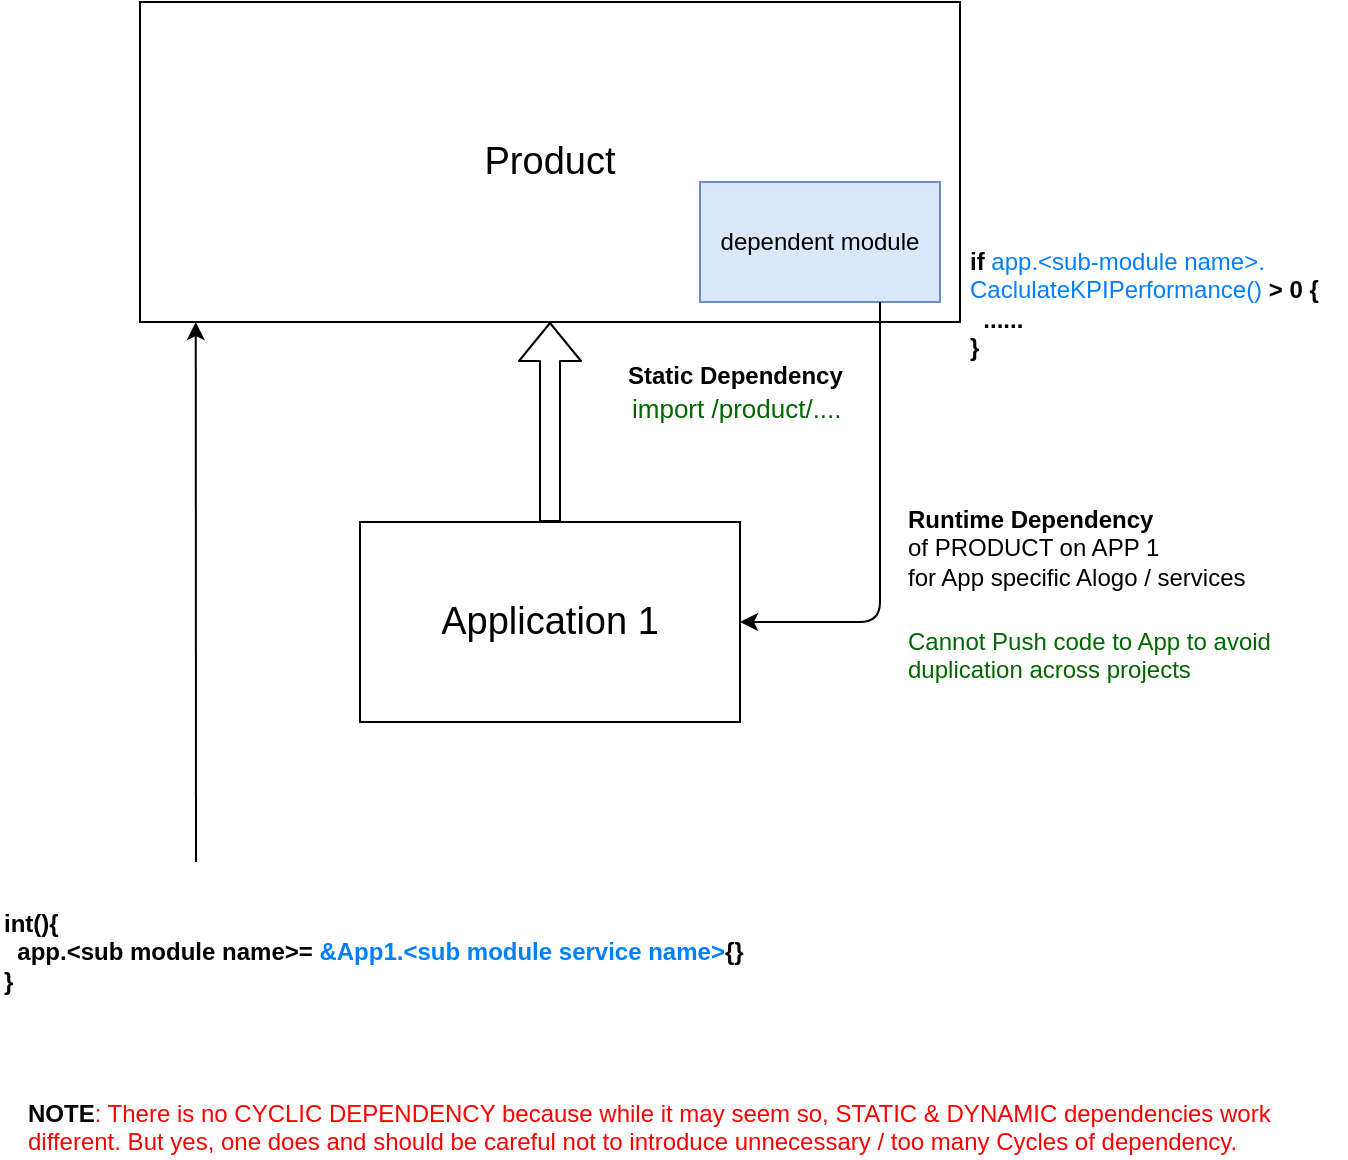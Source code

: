 <mxfile version="11.2.5" type="device" pages="1"><diagram id="PWyd0Hm_BUs4BNd7jXwh" name="Page-1"><mxGraphModel dx="1422" dy="824" grid="1" gridSize="10" guides="1" tooltips="1" connect="1" arrows="1" fold="1" page="1" pageScale="1" pageWidth="827" pageHeight="1169" math="0" shadow="0"><root><mxCell id="0"/><mxCell id="1" parent="0"/><mxCell id="CxO5hSf8pLYDomC7OVqy-2" value="&lt;font style=&quot;font-size: 19px&quot;&gt;Product&lt;/font&gt;" style="rounded=0;whiteSpace=wrap;html=1;fillColor=none;" vertex="1" parent="1"><mxGeometry x="170" y="60" width="410" height="160" as="geometry"/></mxCell><mxCell id="CxO5hSf8pLYDomC7OVqy-3" value="&lt;font style=&quot;font-size: 19px&quot;&gt;Application 1&lt;br&gt;&lt;/font&gt;" style="rounded=0;whiteSpace=wrap;html=1;fillColor=none;" vertex="1" parent="1"><mxGeometry x="280" y="320" width="190" height="100" as="geometry"/></mxCell><mxCell id="CxO5hSf8pLYDomC7OVqy-4" value="" style="shape=flexArrow;endArrow=classic;html=1;entryX=0.5;entryY=1;entryDx=0;entryDy=0;" edge="1" parent="1" source="CxO5hSf8pLYDomC7OVqy-3" target="CxO5hSf8pLYDomC7OVqy-2"><mxGeometry width="50" height="50" relative="1" as="geometry"><mxPoint x="280" y="490" as="sourcePoint"/><mxPoint x="330" y="440" as="targetPoint"/></mxGeometry></mxCell><mxCell id="CxO5hSf8pLYDomC7OVqy-5" value="&lt;font color=&quot;#006600&quot; style=&quot;font-size: 13px&quot;&gt;import /product/....&lt;/font&gt;" style="text;html=1;resizable=0;points=[];autosize=1;align=left;verticalAlign=top;spacingTop=-4;" vertex="1" parent="1"><mxGeometry x="414" y="253" width="120" height="20" as="geometry"/></mxCell><mxCell id="CxO5hSf8pLYDomC7OVqy-6" value="dependent module" style="rounded=0;whiteSpace=wrap;html=1;fillColor=#dae8fc;strokeColor=#6c8ebf;" vertex="1" parent="1"><mxGeometry x="450" y="150" width="120" height="60" as="geometry"/></mxCell><mxCell id="CxO5hSf8pLYDomC7OVqy-7" value="" style="endArrow=none;html=1;exitX=1;exitY=0.5;exitDx=0;exitDy=0;entryX=0.75;entryY=1;entryDx=0;entryDy=0;startArrow=classic;startFill=1;endFill=0;" edge="1" parent="1" source="CxO5hSf8pLYDomC7OVqy-3" target="CxO5hSf8pLYDomC7OVqy-6"><mxGeometry width="50" height="50" relative="1" as="geometry"><mxPoint x="180" y="490" as="sourcePoint"/><mxPoint x="230" y="440" as="targetPoint"/><Array as="points"><mxPoint x="540" y="370"/></Array></mxGeometry></mxCell><mxCell id="CxO5hSf8pLYDomC7OVqy-8" value="&lt;b&gt;Runtime Dependency &lt;/b&gt;&lt;br&gt;of PRODUCT on APP 1&lt;br&gt;for App specific Alogo / services" style="text;html=1;resizable=0;points=[];autosize=1;align=left;verticalAlign=top;spacingTop=-4;" vertex="1" parent="1"><mxGeometry x="552" y="309" width="190" height="40" as="geometry"/></mxCell><mxCell id="CxO5hSf8pLYDomC7OVqy-9" value="&lt;b&gt;if &lt;/b&gt;&lt;font color=&quot;#007fff&quot;&gt;app.&amp;lt;sub-module name&amp;gt;.&lt;br&gt;CaclulateKPIPerformance() &lt;/font&gt;&lt;b&gt;&amp;gt; 0 {&lt;/b&gt;&lt;br&gt;&lt;b&gt;&amp;nbsp; ......&lt;/b&gt;&lt;br&gt;&lt;b&gt;}&lt;/b&gt;" style="text;html=1;resizable=0;points=[];autosize=1;align=left;verticalAlign=top;spacingTop=-4;" vertex="1" parent="1"><mxGeometry x="583" y="180" width="190" height="60" as="geometry"/></mxCell><mxCell id="CxO5hSf8pLYDomC7OVqy-10" value="&lt;b&gt;int(){&lt;br&gt;&amp;nbsp; app.&amp;lt;sub module name&amp;gt;= &lt;font color=&quot;#007fff&quot;&gt;&amp;amp;App1.&amp;lt;sub module service name&amp;gt;&lt;/font&gt;{}&lt;br&gt;}&lt;br&gt;&lt;/b&gt;" style="text;html=1;resizable=0;points=[];autosize=1;align=left;verticalAlign=top;spacingTop=-4;" vertex="1" parent="1"><mxGeometry x="100" y="511" width="390" height="40" as="geometry"/></mxCell><mxCell id="CxO5hSf8pLYDomC7OVqy-11" value="" style="endArrow=classic;html=1;entryX=0.068;entryY=1;entryDx=0;entryDy=0;entryPerimeter=0;" edge="1" parent="1" target="CxO5hSf8pLYDomC7OVqy-2"><mxGeometry width="50" height="50" relative="1" as="geometry"><mxPoint x="198" y="490" as="sourcePoint"/><mxPoint x="150" y="550" as="targetPoint"/></mxGeometry></mxCell><mxCell id="CxO5hSf8pLYDomC7OVqy-12" value="Cannot Push code to App to avoid&lt;br&gt;duplication across projects" style="text;html=1;resizable=0;points=[];autosize=1;align=left;verticalAlign=top;spacingTop=-4;fontColor=#006600;" vertex="1" parent="1"><mxGeometry x="552" y="370" width="200" height="30" as="geometry"/></mxCell><mxCell id="CxO5hSf8pLYDomC7OVqy-13" value="&lt;b&gt;&lt;font color=&quot;#000000&quot;&gt;Static Dependency&lt;/font&gt;&lt;/b&gt;" style="text;html=1;resizable=0;points=[];autosize=1;align=left;verticalAlign=top;spacingTop=-4;fontColor=#006600;" vertex="1" parent="1"><mxGeometry x="412" y="237" width="120" height="20" as="geometry"/></mxCell><mxCell id="CxO5hSf8pLYDomC7OVqy-14" value="&lt;b&gt;&lt;font color=&quot;#000000&quot;&gt;NOTE&lt;/font&gt;&lt;/b&gt;&lt;font color=&quot;#ff0000&quot;&gt;: There is no CYCLIC DEPENDENCY because while it may seem so, STATIC &amp;amp; DYNAMIC dependencies work&lt;/font&gt;&lt;br&gt;&lt;font color=&quot;#ff0000&quot;&gt;different. But yes, one does and should be careful not to introduce unnecessary / too many Cycles of dependency.&lt;/font&gt;" style="text;html=1;resizable=0;points=[];autosize=1;align=left;verticalAlign=top;spacingTop=-4;fontColor=#006600;" vertex="1" parent="1"><mxGeometry x="112" y="606" width="640" height="30" as="geometry"/></mxCell></root></mxGraphModel></diagram></mxfile>